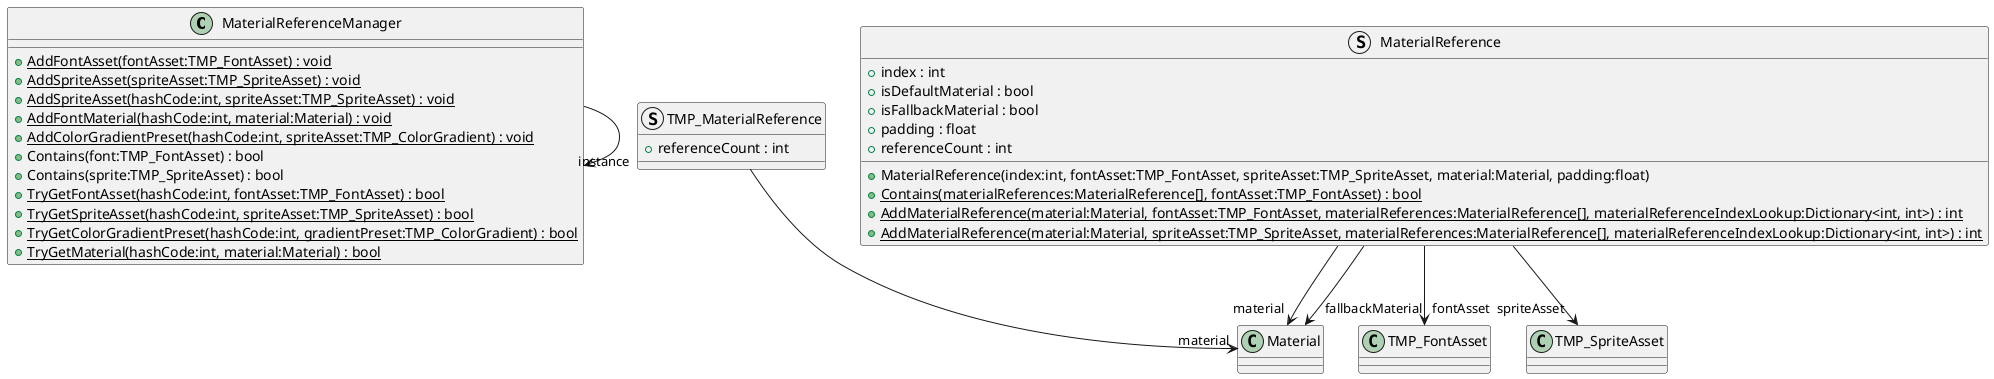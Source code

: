 @startuml
class MaterialReferenceManager {
    + {static} AddFontAsset(fontAsset:TMP_FontAsset) : void
    + {static} AddSpriteAsset(spriteAsset:TMP_SpriteAsset) : void
    + {static} AddSpriteAsset(hashCode:int, spriteAsset:TMP_SpriteAsset) : void
    + {static} AddFontMaterial(hashCode:int, material:Material) : void
    + {static} AddColorGradientPreset(hashCode:int, spriteAsset:TMP_ColorGradient) : void
    + Contains(font:TMP_FontAsset) : bool
    + Contains(sprite:TMP_SpriteAsset) : bool
    + {static} TryGetFontAsset(hashCode:int, fontAsset:TMP_FontAsset) : bool
    + {static} TryGetSpriteAsset(hashCode:int, spriteAsset:TMP_SpriteAsset) : bool
    + {static} TryGetColorGradientPreset(hashCode:int, gradientPreset:TMP_ColorGradient) : bool
    + {static} TryGetMaterial(hashCode:int, material:Material) : bool
}
struct TMP_MaterialReference {
    + referenceCount : int
}
struct MaterialReference {
    + index : int
    + isDefaultMaterial : bool
    + isFallbackMaterial : bool
    + padding : float
    + referenceCount : int
    + MaterialReference(index:int, fontAsset:TMP_FontAsset, spriteAsset:TMP_SpriteAsset, material:Material, padding:float)
    + {static} Contains(materialReferences:MaterialReference[], fontAsset:TMP_FontAsset) : bool
    + {static} AddMaterialReference(material:Material, fontAsset:TMP_FontAsset, materialReferences:MaterialReference[], materialReferenceIndexLookup:Dictionary<int, int>) : int
    + {static} AddMaterialReference(material:Material, spriteAsset:TMP_SpriteAsset, materialReferences:MaterialReference[], materialReferenceIndexLookup:Dictionary<int, int>) : int
}
MaterialReferenceManager --> "instance" MaterialReferenceManager
TMP_MaterialReference --> "material" Material
MaterialReference --> "fontAsset" TMP_FontAsset
MaterialReference --> "spriteAsset" TMP_SpriteAsset
MaterialReference --> "material" Material
MaterialReference --> "fallbackMaterial" Material
@enduml
